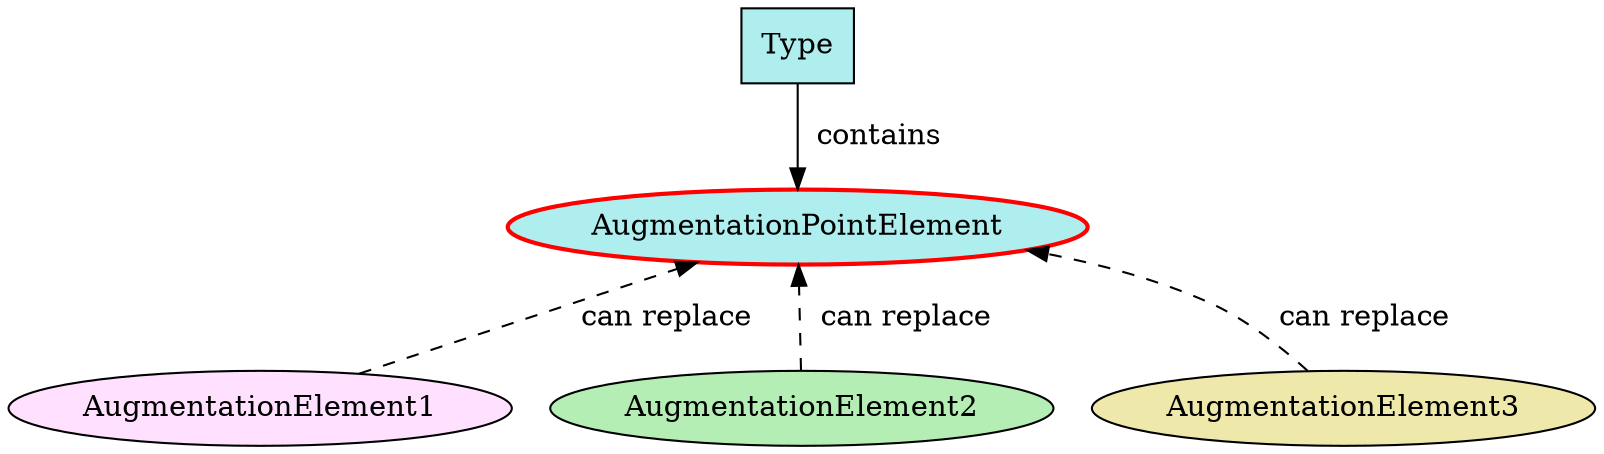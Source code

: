 
digraph {

  rankdir="TB";

  nc [label="Type" shape=rect style="filled" fillcolor="paleturquoise"];
  augPoint [label="AugmentationPointElement" style="filled, bold" fillcolor="paleturquoise" color="red"]

  aug1 [label="AugmentationElement1" style="filled" fillcolor="thistle1"]
  aug2 [label="AugmentationElement2" style="filled" fillcolor="darkseagreen2"]
  aug3 [label="AugmentationElement3" style="filled" fillcolor="palegoldenrod"]

  nc -> augPoint [label="  contains"]

  aug1 -> augPoint [label="  can replace" style=dashed]
  aug2 -> augPoint [label="  can replace" style=dashed]
  aug3 -> augPoint [label="  can replace" style=dashed]

  { rank=source nc }
  augPoint ->
  { rank=same aug1 aug2 aug3 } [style=invis]
}
